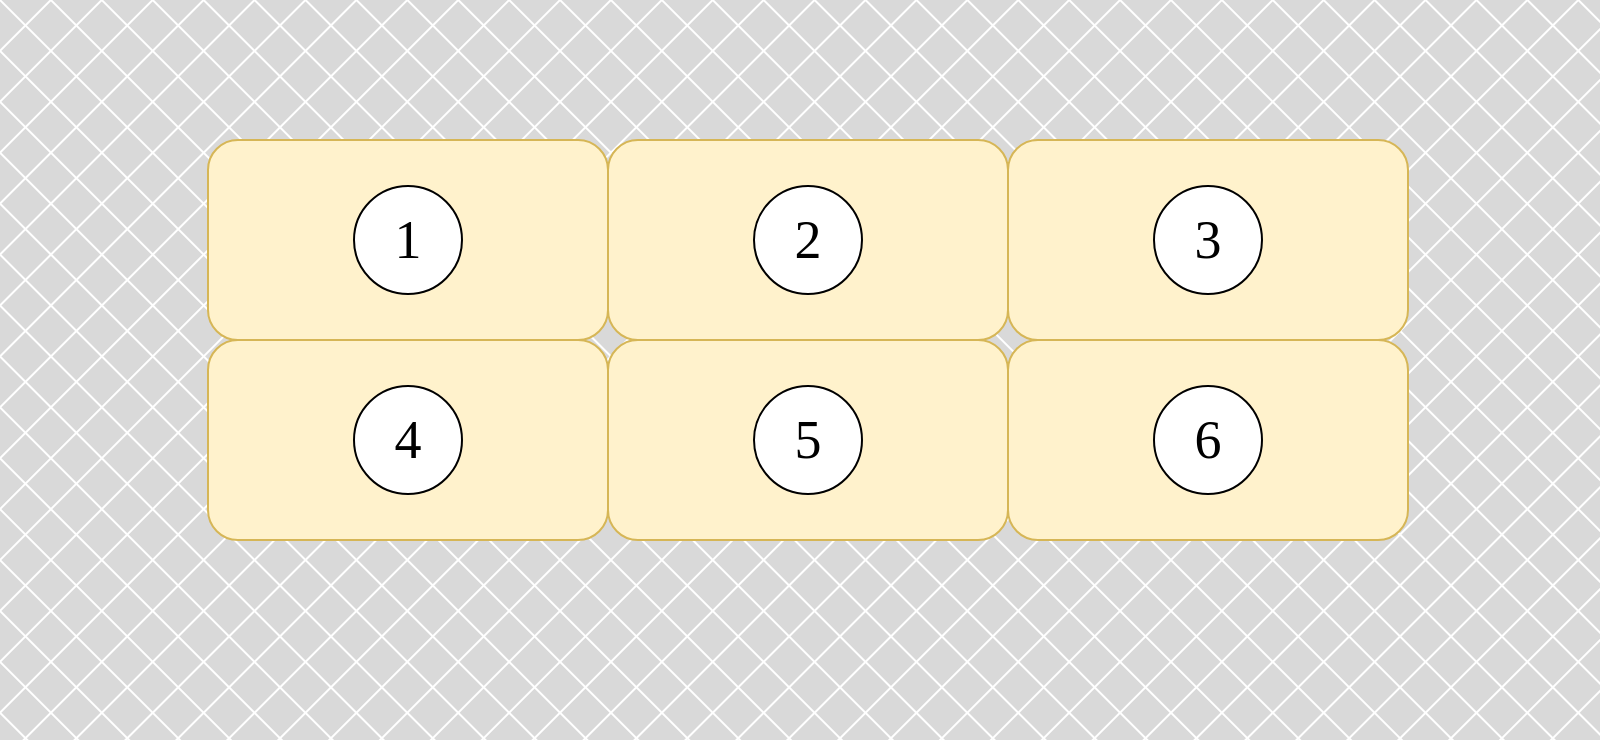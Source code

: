 <mxfile>
    <diagram id="obSjK3V-tUAjCDn29TE3" name="ページ1">
        <mxGraphModel dx="1216" dy="628" grid="1" gridSize="10" guides="1" tooltips="1" connect="1" arrows="1" fold="1" page="1" pageScale="1" pageWidth="827" pageHeight="1169" math="0" shadow="0">
            <root>
                <mxCell id="0"/>
                <mxCell id="1" parent="0"/>
                <mxCell id="9" value="" style="rounded=0;whiteSpace=wrap;html=1;fillColor=#D9D9D9;fillStyle=solid;strokeColor=none;" vertex="1" parent="1">
                    <mxGeometry x="10" y="10" width="800" height="370" as="geometry"/>
                </mxCell>
                <mxCell id="8" value="" style="rounded=0;whiteSpace=wrap;html=1;fillStyle=cross-hatch;strokeColor=none;fillColor=#FFFFFF;gradientColor=none;" vertex="1" parent="1">
                    <mxGeometry x="10" y="10" width="800" height="370" as="geometry"/>
                </mxCell>
                <mxCell id="2" value="" style="rounded=1;whiteSpace=wrap;html=1;fillColor=#fff2cc;strokeColor=#d6b656;" vertex="1" parent="1">
                    <mxGeometry x="114" y="80" width="200" height="100" as="geometry"/>
                </mxCell>
                <mxCell id="3" value="" style="rounded=1;whiteSpace=wrap;html=1;fillColor=#fff2cc;strokeColor=#d6b656;" vertex="1" parent="1">
                    <mxGeometry x="314" y="80" width="200" height="100" as="geometry"/>
                </mxCell>
                <mxCell id="4" value="" style="rounded=1;whiteSpace=wrap;html=1;fillColor=#fff2cc;strokeColor=#d6b656;" vertex="1" parent="1">
                    <mxGeometry x="514" y="80" width="200" height="100" as="geometry"/>
                </mxCell>
                <mxCell id="5" value="" style="rounded=1;whiteSpace=wrap;html=1;fillColor=#fff2cc;strokeColor=#d6b656;" vertex="1" parent="1">
                    <mxGeometry x="114" y="180" width="200" height="100" as="geometry"/>
                </mxCell>
                <mxCell id="6" value="" style="rounded=1;whiteSpace=wrap;html=1;fillColor=#fff2cc;strokeColor=#d6b656;" vertex="1" parent="1">
                    <mxGeometry x="314" y="180" width="200" height="100" as="geometry"/>
                </mxCell>
                <mxCell id="7" value="" style="rounded=1;whiteSpace=wrap;html=1;fillColor=#fff2cc;strokeColor=#d6b656;" vertex="1" parent="1">
                    <mxGeometry x="514" y="180" width="200" height="100" as="geometry"/>
                </mxCell>
                <mxCell id="10" value="&lt;font style=&quot;font-size: 27px;&quot; face=&quot;Comic Sans MS&quot;&gt;1&lt;/font&gt;" style="ellipse;whiteSpace=wrap;html=1;aspect=fixed;fillStyle=solid;" vertex="1" parent="1">
                    <mxGeometry x="187" y="103" width="54" height="54" as="geometry"/>
                </mxCell>
                <mxCell id="11" value="&lt;font face=&quot;Comic Sans MS&quot; style=&quot;font-size: 27px;&quot;&gt;2&lt;/font&gt;" style="ellipse;whiteSpace=wrap;html=1;aspect=fixed;fillStyle=solid;" vertex="1" parent="1">
                    <mxGeometry x="387" y="103" width="54" height="54" as="geometry"/>
                </mxCell>
                <mxCell id="17" value="&lt;font face=&quot;Comic Sans MS&quot; style=&quot;font-size: 27px;&quot;&gt;3&lt;/font&gt;" style="ellipse;whiteSpace=wrap;html=1;aspect=fixed;fillStyle=solid;" vertex="1" parent="1">
                    <mxGeometry x="587" y="103" width="54" height="54" as="geometry"/>
                </mxCell>
                <mxCell id="18" value="&lt;font face=&quot;Comic Sans MS&quot; style=&quot;font-size: 27px;&quot;&gt;4&lt;/font&gt;" style="ellipse;whiteSpace=wrap;html=1;aspect=fixed;fillStyle=solid;" vertex="1" parent="1">
                    <mxGeometry x="187" y="203" width="54" height="54" as="geometry"/>
                </mxCell>
                <mxCell id="19" value="&lt;font face=&quot;Comic Sans MS&quot; style=&quot;font-size: 27px;&quot;&gt;5&lt;/font&gt;" style="ellipse;whiteSpace=wrap;html=1;aspect=fixed;fillStyle=solid;" vertex="1" parent="1">
                    <mxGeometry x="387" y="203" width="54" height="54" as="geometry"/>
                </mxCell>
                <mxCell id="20" value="&lt;font face=&quot;Comic Sans MS&quot; style=&quot;font-size: 27px;&quot;&gt;6&lt;/font&gt;" style="ellipse;whiteSpace=wrap;html=1;aspect=fixed;fillStyle=solid;" vertex="1" parent="1">
                    <mxGeometry x="587" y="203" width="54" height="54" as="geometry"/>
                </mxCell>
            </root>
        </mxGraphModel>
    </diagram>
</mxfile>